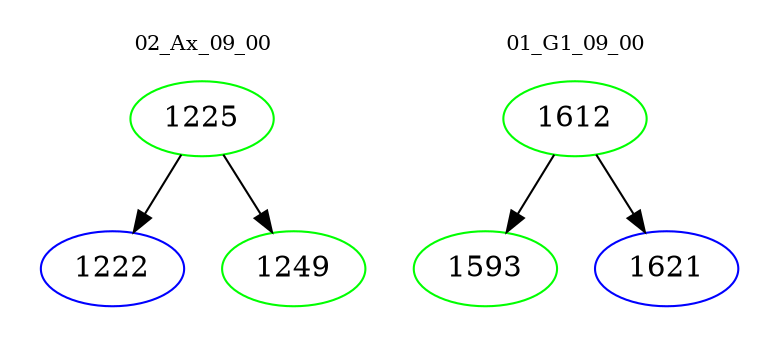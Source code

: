 digraph{
subgraph cluster_0 {
color = white
label = "02_Ax_09_00";
fontsize=10;
T0_1225 [label="1225", color="green"]
T0_1225 -> T0_1222 [color="black"]
T0_1222 [label="1222", color="blue"]
T0_1225 -> T0_1249 [color="black"]
T0_1249 [label="1249", color="green"]
}
subgraph cluster_1 {
color = white
label = "01_G1_09_00";
fontsize=10;
T1_1612 [label="1612", color="green"]
T1_1612 -> T1_1593 [color="black"]
T1_1593 [label="1593", color="green"]
T1_1612 -> T1_1621 [color="black"]
T1_1621 [label="1621", color="blue"]
}
}

